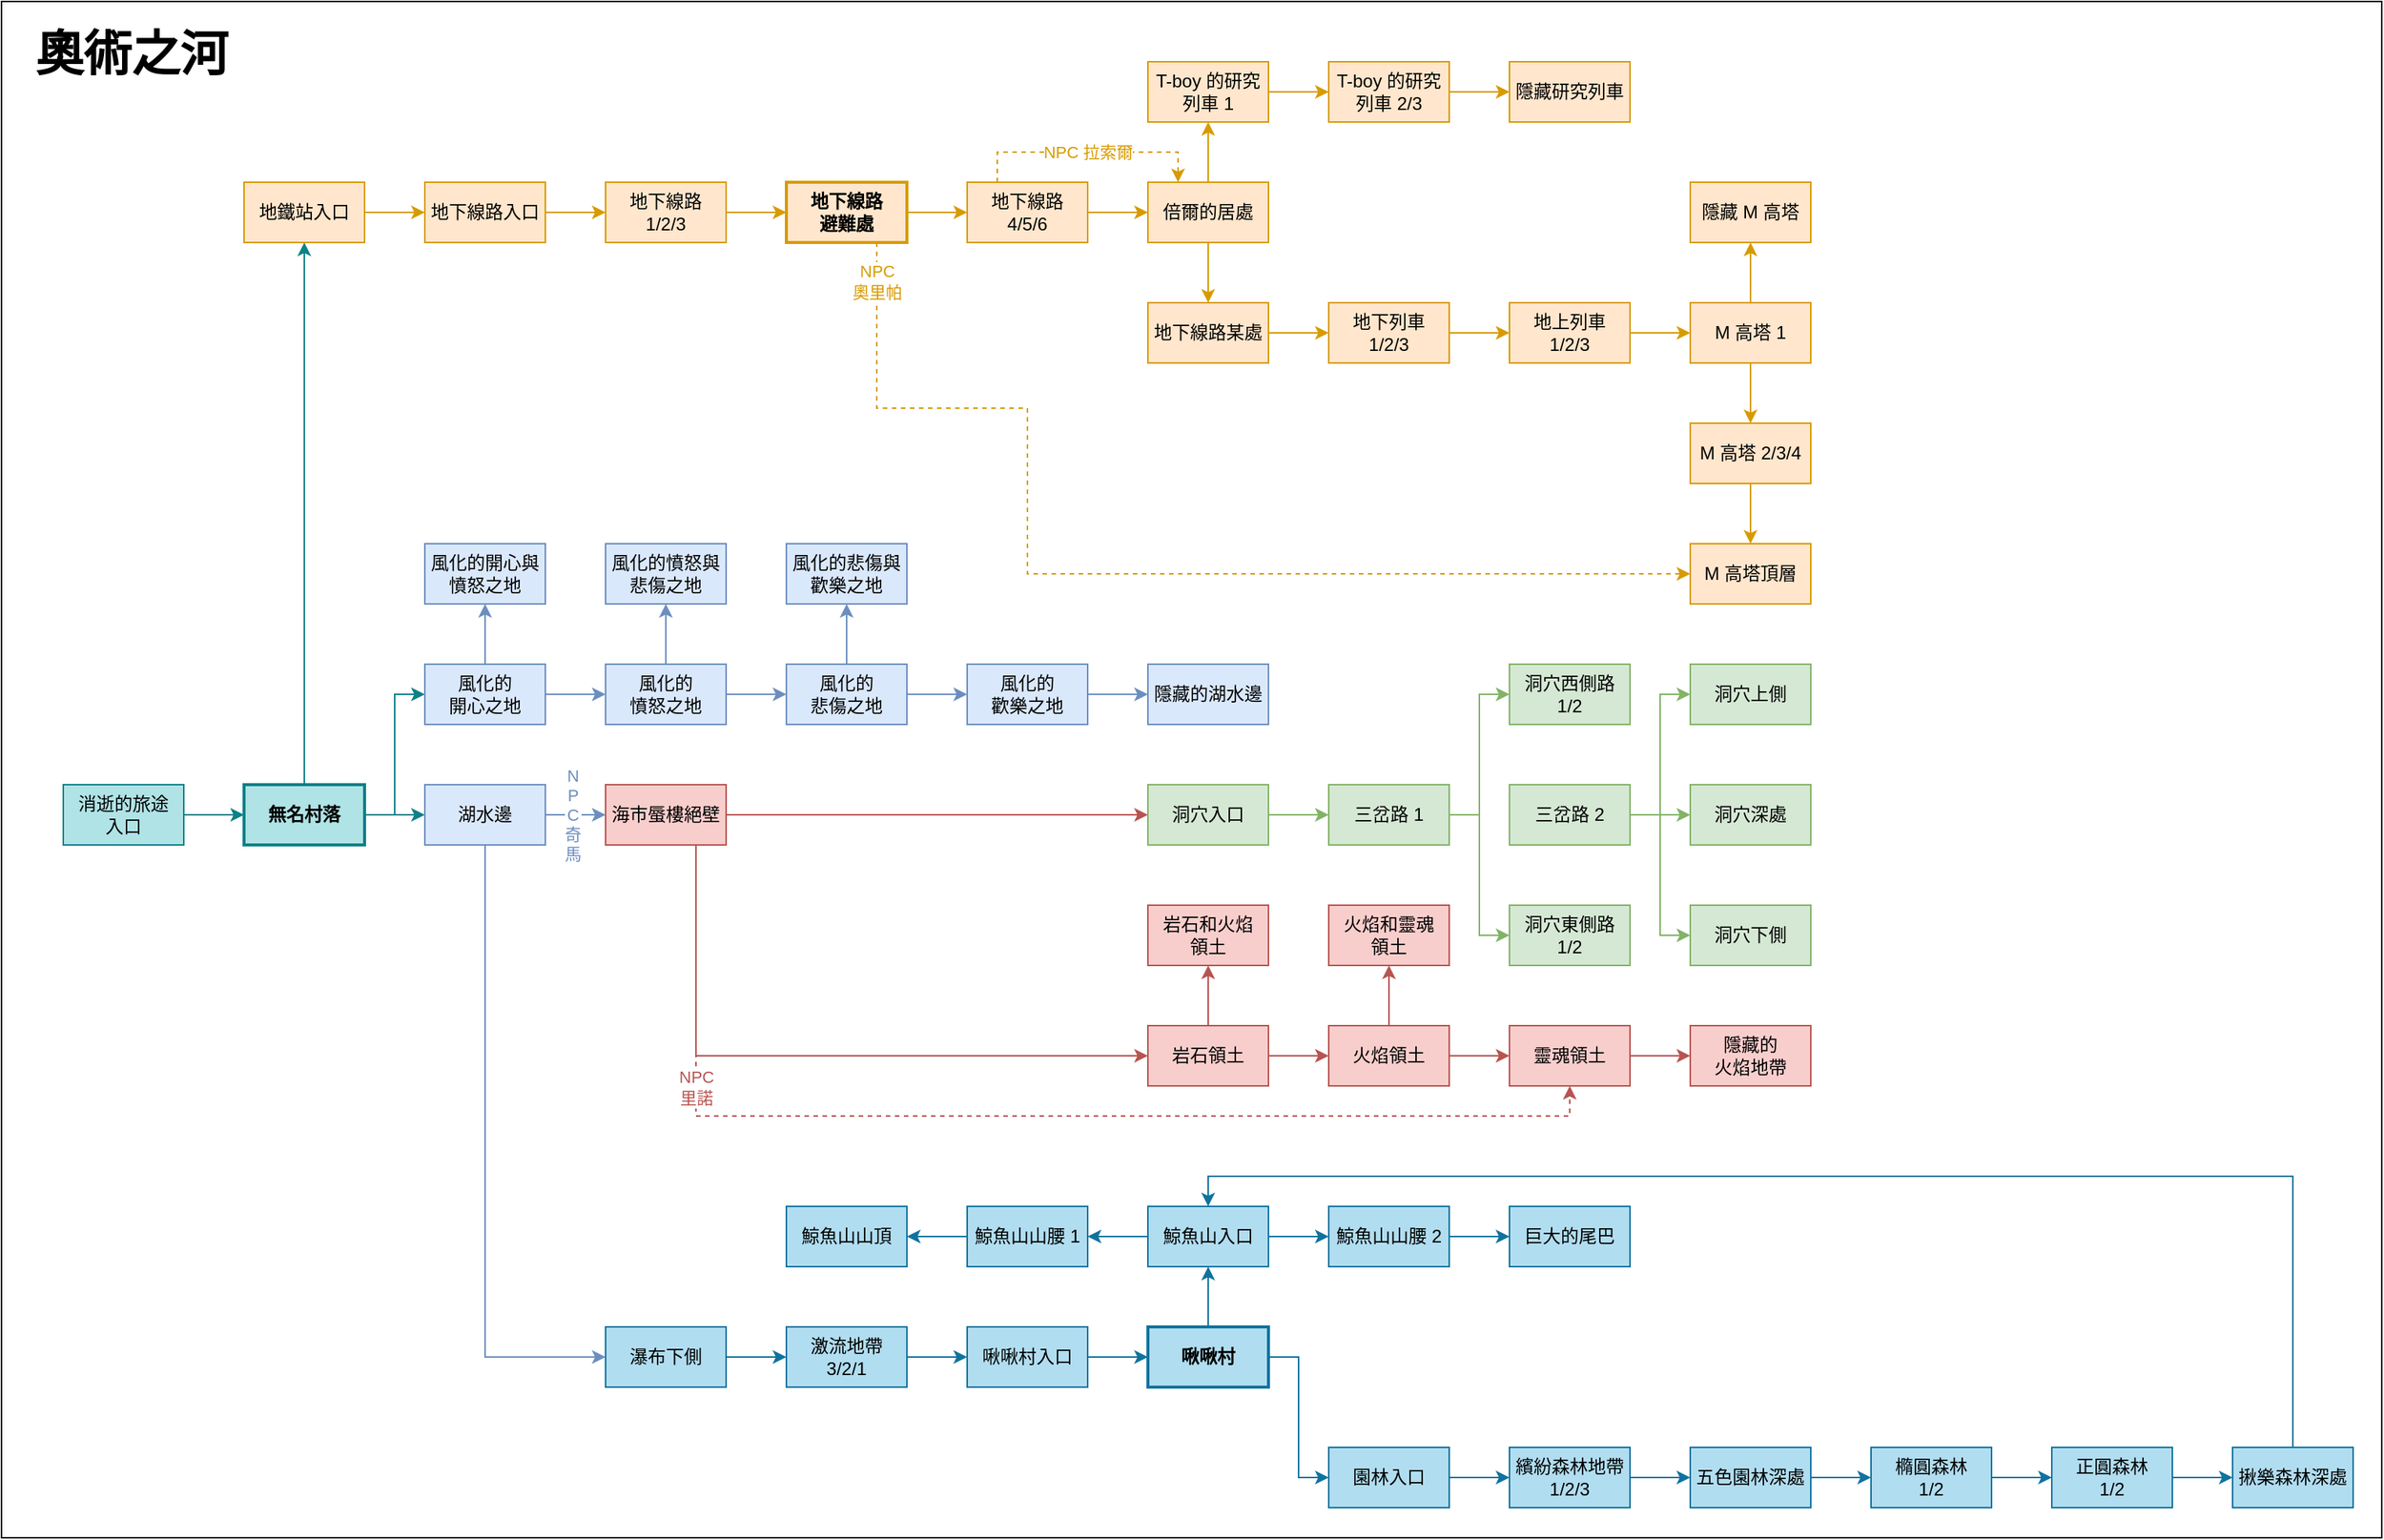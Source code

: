 <mxfile version="24.7.5">
  <diagram name="Page-1" id="98I1_oZJ7lvWs5_vr2ny">
    <mxGraphModel dx="1677" dy="1037" grid="1" gridSize="10" guides="1" tooltips="1" connect="1" arrows="1" fold="1" page="1" pageScale="1" pageWidth="850" pageHeight="1100" math="0" shadow="0">
      <root>
        <mxCell id="0" />
        <mxCell id="1" parent="0" />
        <mxCell id="Q3DIbl1BtEreVl4ZhK06-36" value="" style="rounded=0;whiteSpace=wrap;html=1;" parent="1" vertex="1">
          <mxGeometry x="39" y="40" width="1580" height="1020" as="geometry" />
        </mxCell>
        <mxCell id="d3JcHvjQmQeXnqKImObB-3" style="edgeStyle=orthogonalEdgeStyle;rounded=0;orthogonalLoop=1;jettySize=auto;html=1;exitX=1;exitY=0.5;exitDx=0;exitDy=0;entryX=0;entryY=0.5;entryDx=0;entryDy=0;fillColor=#b0e3e6;strokeColor=#0e8088;" parent="1" source="d3JcHvjQmQeXnqKImObB-1" target="d3JcHvjQmQeXnqKImObB-2" edge="1">
          <mxGeometry relative="1" as="geometry" />
        </mxCell>
        <mxCell id="d3JcHvjQmQeXnqKImObB-1" value="消逝的旅途&lt;br&gt;入口" style="rounded=0;whiteSpace=wrap;html=1;fillColor=#b0e3e6;strokeColor=#0e8088;" parent="1" vertex="1">
          <mxGeometry x="80" y="560" width="80" height="40" as="geometry" />
        </mxCell>
        <mxCell id="d3JcHvjQmQeXnqKImObB-93" style="edgeStyle=orthogonalEdgeStyle;rounded=0;orthogonalLoop=1;jettySize=auto;html=1;exitX=1;exitY=0.5;exitDx=0;exitDy=0;entryX=0;entryY=0.5;entryDx=0;entryDy=0;fillColor=#b0e3e6;strokeColor=#0e8088;" parent="1" source="d3JcHvjQmQeXnqKImObB-2" target="d3JcHvjQmQeXnqKImObB-59" edge="1">
          <mxGeometry relative="1" as="geometry" />
        </mxCell>
        <mxCell id="d3JcHvjQmQeXnqKImObB-96" style="edgeStyle=orthogonalEdgeStyle;rounded=0;orthogonalLoop=1;jettySize=auto;html=1;exitX=1;exitY=0.5;exitDx=0;exitDy=0;entryX=0;entryY=0.5;entryDx=0;entryDy=0;fillColor=#b0e3e6;strokeColor=#0e8088;" parent="1" source="d3JcHvjQmQeXnqKImObB-2" target="d3JcHvjQmQeXnqKImObB-43" edge="1">
          <mxGeometry relative="1" as="geometry" />
        </mxCell>
        <mxCell id="d3JcHvjQmQeXnqKImObB-97" style="edgeStyle=orthogonalEdgeStyle;rounded=0;orthogonalLoop=1;jettySize=auto;html=1;exitX=0.5;exitY=0;exitDx=0;exitDy=0;entryX=0.5;entryY=1;entryDx=0;entryDy=0;fillColor=#b0e3e6;strokeColor=#0e8088;" parent="1" source="d3JcHvjQmQeXnqKImObB-2" target="d3JcHvjQmQeXnqKImObB-4" edge="1">
          <mxGeometry relative="1" as="geometry" />
        </mxCell>
        <mxCell id="d3JcHvjQmQeXnqKImObB-2" value="無名村落" style="rounded=0;whiteSpace=wrap;html=1;fillColor=#b0e3e6;strokeColor=#0e8088;fontStyle=1;strokeWidth=2;" parent="1" vertex="1">
          <mxGeometry x="200" y="560" width="80" height="40" as="geometry" />
        </mxCell>
        <mxCell id="d3JcHvjQmQeXnqKImObB-10" style="edgeStyle=orthogonalEdgeStyle;rounded=0;orthogonalLoop=1;jettySize=auto;html=1;exitX=1;exitY=0.5;exitDx=0;exitDy=0;entryX=0;entryY=0.5;entryDx=0;entryDy=0;fillColor=#ffe6cc;strokeColor=#d79b00;" parent="1" source="d3JcHvjQmQeXnqKImObB-4" target="d3JcHvjQmQeXnqKImObB-5" edge="1">
          <mxGeometry relative="1" as="geometry" />
        </mxCell>
        <mxCell id="d3JcHvjQmQeXnqKImObB-4" value="地鐵站入口" style="rounded=0;whiteSpace=wrap;html=1;fillColor=#ffe6cc;strokeColor=#d79b00;" parent="1" vertex="1">
          <mxGeometry x="200" y="160" width="80" height="40" as="geometry" />
        </mxCell>
        <mxCell id="d3JcHvjQmQeXnqKImObB-11" style="edgeStyle=orthogonalEdgeStyle;rounded=0;orthogonalLoop=1;jettySize=auto;html=1;exitX=1;exitY=0.5;exitDx=0;exitDy=0;entryX=0;entryY=0.5;entryDx=0;entryDy=0;fillColor=#ffe6cc;strokeColor=#d79b00;" parent="1" source="d3JcHvjQmQeXnqKImObB-5" target="d3JcHvjQmQeXnqKImObB-6" edge="1">
          <mxGeometry relative="1" as="geometry" />
        </mxCell>
        <mxCell id="d3JcHvjQmQeXnqKImObB-5" value="地下線路入口" style="rounded=0;whiteSpace=wrap;html=1;fillColor=#ffe6cc;strokeColor=#d79b00;" parent="1" vertex="1">
          <mxGeometry x="320" y="160" width="80" height="40" as="geometry" />
        </mxCell>
        <mxCell id="d3JcHvjQmQeXnqKImObB-12" style="edgeStyle=orthogonalEdgeStyle;rounded=0;orthogonalLoop=1;jettySize=auto;html=1;exitX=1;exitY=0.5;exitDx=0;exitDy=0;entryX=0;entryY=0.5;entryDx=0;entryDy=0;fillColor=#ffe6cc;strokeColor=#d79b00;" parent="1" source="d3JcHvjQmQeXnqKImObB-6" target="d3JcHvjQmQeXnqKImObB-9" edge="1">
          <mxGeometry relative="1" as="geometry">
            <mxPoint x="560" y="180" as="targetPoint" />
          </mxGeometry>
        </mxCell>
        <mxCell id="d3JcHvjQmQeXnqKImObB-6" value="地下線路 1/2/3" style="rounded=0;whiteSpace=wrap;html=1;fillColor=#ffe6cc;strokeColor=#d79b00;" parent="1" vertex="1">
          <mxGeometry x="440" y="160" width="80" height="40" as="geometry" />
        </mxCell>
        <mxCell id="d3JcHvjQmQeXnqKImObB-16" style="edgeStyle=orthogonalEdgeStyle;rounded=0;orthogonalLoop=1;jettySize=auto;html=1;exitX=1;exitY=0.5;exitDx=0;exitDy=0;entryX=0;entryY=0.5;entryDx=0;entryDy=0;fillColor=#ffe6cc;strokeColor=#d79b00;" parent="1" source="d3JcHvjQmQeXnqKImObB-9" target="d3JcHvjQmQeXnqKImObB-15" edge="1">
          <mxGeometry relative="1" as="geometry" />
        </mxCell>
        <mxCell id="uA6WqvITDLGF0Sce4mHZ-1" style="edgeStyle=orthogonalEdgeStyle;rounded=0;orthogonalLoop=1;jettySize=auto;html=1;exitX=0.75;exitY=1;exitDx=0;exitDy=0;entryX=0;entryY=0.5;entryDx=0;entryDy=0;dashed=1;fillColor=#ffe6cc;strokeColor=#d79b00;" edge="1" parent="1" source="d3JcHvjQmQeXnqKImObB-9" target="d3JcHvjQmQeXnqKImObB-32">
          <mxGeometry relative="1" as="geometry">
            <Array as="points">
              <mxPoint x="620" y="310" />
              <mxPoint x="720" y="310" />
              <mxPoint x="720" y="420" />
            </Array>
          </mxGeometry>
        </mxCell>
        <mxCell id="uA6WqvITDLGF0Sce4mHZ-2" value="NPC&lt;br&gt;奧里帕" style="edgeLabel;html=1;align=center;verticalAlign=middle;resizable=0;points=[];fontColor=#D79B00;" vertex="1" connectable="0" parent="uA6WqvITDLGF0Sce4mHZ-1">
          <mxGeometry x="-0.931" relative="1" as="geometry">
            <mxPoint as="offset" />
          </mxGeometry>
        </mxCell>
        <mxCell id="d3JcHvjQmQeXnqKImObB-9" value="地下線路&lt;br&gt;避難處" style="rounded=0;whiteSpace=wrap;html=1;fillColor=#ffe6cc;strokeColor=#d79b00;fontStyle=1;strokeWidth=2;" parent="1" vertex="1">
          <mxGeometry x="560" y="160" width="80" height="40" as="geometry" />
        </mxCell>
        <mxCell id="d3JcHvjQmQeXnqKImObB-25" style="edgeStyle=orthogonalEdgeStyle;rounded=0;orthogonalLoop=1;jettySize=auto;html=1;exitX=1;exitY=0.5;exitDx=0;exitDy=0;entryX=0;entryY=0.5;entryDx=0;entryDy=0;fillColor=#ffe6cc;strokeColor=#d79b00;" parent="1" source="d3JcHvjQmQeXnqKImObB-15" target="d3JcHvjQmQeXnqKImObB-21" edge="1">
          <mxGeometry relative="1" as="geometry" />
        </mxCell>
        <mxCell id="SFGJ2DjizF-hznq4Pdk7-2" style="edgeStyle=orthogonalEdgeStyle;rounded=0;orthogonalLoop=1;jettySize=auto;html=1;exitX=0.25;exitY=0;exitDx=0;exitDy=0;entryX=0.25;entryY=0;entryDx=0;entryDy=0;fillColor=#ffe6cc;strokeColor=#d79b00;dashed=1;" parent="1" source="d3JcHvjQmQeXnqKImObB-15" target="d3JcHvjQmQeXnqKImObB-21" edge="1">
          <mxGeometry relative="1" as="geometry" />
        </mxCell>
        <mxCell id="SFGJ2DjizF-hznq4Pdk7-3" value="NPC 拉索爾" style="edgeLabel;html=1;align=center;verticalAlign=middle;resizable=0;points=[];fontColor=#D79B00;" parent="SFGJ2DjizF-hznq4Pdk7-2" vertex="1" connectable="0">
          <mxGeometry x="-0.438" y="-4" relative="1" as="geometry">
            <mxPoint x="35" y="-4" as="offset" />
          </mxGeometry>
        </mxCell>
        <mxCell id="d3JcHvjQmQeXnqKImObB-15" value="地下線路 4/5/6" style="rounded=0;whiteSpace=wrap;html=1;fillColor=#ffe6cc;strokeColor=#d79b00;" parent="1" vertex="1">
          <mxGeometry x="680" y="160" width="80" height="40" as="geometry" />
        </mxCell>
        <mxCell id="d3JcHvjQmQeXnqKImObB-26" style="edgeStyle=orthogonalEdgeStyle;rounded=0;orthogonalLoop=1;jettySize=auto;html=1;exitX=0.5;exitY=1;exitDx=0;exitDy=0;entryX=0.5;entryY=0;entryDx=0;entryDy=0;fillColor=#ffe6cc;strokeColor=#d79b00;" parent="1" source="d3JcHvjQmQeXnqKImObB-21" target="d3JcHvjQmQeXnqKImObB-22" edge="1">
          <mxGeometry relative="1" as="geometry" />
        </mxCell>
        <mxCell id="SFGJ2DjizF-hznq4Pdk7-1" style="edgeStyle=orthogonalEdgeStyle;rounded=0;orthogonalLoop=1;jettySize=auto;html=1;exitX=0.5;exitY=0;exitDx=0;exitDy=0;entryX=0.5;entryY=1;entryDx=0;entryDy=0;fillColor=#ffe6cc;strokeColor=#d79b00;" parent="1" source="d3JcHvjQmQeXnqKImObB-21" target="d3JcHvjQmQeXnqKImObB-37" edge="1">
          <mxGeometry relative="1" as="geometry" />
        </mxCell>
        <mxCell id="d3JcHvjQmQeXnqKImObB-21" value="倍爾的居處" style="rounded=0;whiteSpace=wrap;html=1;fillColor=#ffe6cc;strokeColor=#d79b00;" parent="1" vertex="1">
          <mxGeometry x="800" y="160" width="80" height="40" as="geometry" />
        </mxCell>
        <mxCell id="d3JcHvjQmQeXnqKImObB-27" style="edgeStyle=orthogonalEdgeStyle;rounded=0;orthogonalLoop=1;jettySize=auto;html=1;exitX=1;exitY=0.5;exitDx=0;exitDy=0;entryX=0;entryY=0.5;entryDx=0;entryDy=0;fillColor=#ffe6cc;strokeColor=#d79b00;" parent="1" source="d3JcHvjQmQeXnqKImObB-22" target="d3JcHvjQmQeXnqKImObB-23" edge="1">
          <mxGeometry relative="1" as="geometry" />
        </mxCell>
        <mxCell id="d3JcHvjQmQeXnqKImObB-22" value="地下線路某處" style="rounded=0;whiteSpace=wrap;html=1;fillColor=#ffe6cc;strokeColor=#d79b00;" parent="1" vertex="1">
          <mxGeometry x="800" y="240" width="80" height="40" as="geometry" />
        </mxCell>
        <mxCell id="d3JcHvjQmQeXnqKImObB-28" style="edgeStyle=orthogonalEdgeStyle;rounded=0;orthogonalLoop=1;jettySize=auto;html=1;exitX=1;exitY=0.5;exitDx=0;exitDy=0;entryX=0;entryY=0.5;entryDx=0;entryDy=0;fillColor=#ffe6cc;strokeColor=#d79b00;" parent="1" source="d3JcHvjQmQeXnqKImObB-23" target="d3JcHvjQmQeXnqKImObB-24" edge="1">
          <mxGeometry relative="1" as="geometry" />
        </mxCell>
        <mxCell id="d3JcHvjQmQeXnqKImObB-23" value="地下列車 1/2/3" style="rounded=0;whiteSpace=wrap;html=1;fillColor=#ffe6cc;strokeColor=#d79b00;" parent="1" vertex="1">
          <mxGeometry x="920" y="240" width="80" height="40" as="geometry" />
        </mxCell>
        <mxCell id="d3JcHvjQmQeXnqKImObB-33" style="edgeStyle=orthogonalEdgeStyle;rounded=0;orthogonalLoop=1;jettySize=auto;html=1;exitX=1;exitY=0.5;exitDx=0;exitDy=0;entryX=0;entryY=0.5;entryDx=0;entryDy=0;fillColor=#ffe6cc;strokeColor=#d79b00;" parent="1" source="d3JcHvjQmQeXnqKImObB-24" target="d3JcHvjQmQeXnqKImObB-29" edge="1">
          <mxGeometry relative="1" as="geometry" />
        </mxCell>
        <mxCell id="d3JcHvjQmQeXnqKImObB-24" value="地上列車 1/2/3" style="rounded=0;whiteSpace=wrap;html=1;fillColor=#ffe6cc;strokeColor=#d79b00;" parent="1" vertex="1">
          <mxGeometry x="1040" y="240" width="80" height="40" as="geometry" />
        </mxCell>
        <mxCell id="d3JcHvjQmQeXnqKImObB-35" style="edgeStyle=orthogonalEdgeStyle;rounded=0;orthogonalLoop=1;jettySize=auto;html=1;exitX=0.5;exitY=1;exitDx=0;exitDy=0;entryX=0.5;entryY=0;entryDx=0;entryDy=0;fillColor=#ffe6cc;strokeColor=#d79b00;" parent="1" source="d3JcHvjQmQeXnqKImObB-29" target="d3JcHvjQmQeXnqKImObB-31" edge="1">
          <mxGeometry relative="1" as="geometry" />
        </mxCell>
        <mxCell id="d3JcHvjQmQeXnqKImObB-62" style="edgeStyle=orthogonalEdgeStyle;rounded=0;orthogonalLoop=1;jettySize=auto;html=1;exitX=0.5;exitY=0;exitDx=0;exitDy=0;entryX=0.5;entryY=1;entryDx=0;entryDy=0;fillColor=#ffe6cc;strokeColor=#d79b00;" parent="1" source="d3JcHvjQmQeXnqKImObB-29" target="d3JcHvjQmQeXnqKImObB-30" edge="1">
          <mxGeometry relative="1" as="geometry" />
        </mxCell>
        <mxCell id="d3JcHvjQmQeXnqKImObB-29" value="M 高塔 1" style="rounded=0;whiteSpace=wrap;html=1;fillColor=#ffe6cc;strokeColor=#d79b00;" parent="1" vertex="1">
          <mxGeometry x="1160" y="240" width="80" height="40" as="geometry" />
        </mxCell>
        <mxCell id="d3JcHvjQmQeXnqKImObB-30" value="隱藏 M 高塔" style="rounded=0;whiteSpace=wrap;html=1;fillColor=#ffe6cc;strokeColor=#d79b00;" parent="1" vertex="1">
          <mxGeometry x="1160" y="160" width="80" height="40" as="geometry" />
        </mxCell>
        <mxCell id="d3JcHvjQmQeXnqKImObB-36" style="edgeStyle=orthogonalEdgeStyle;rounded=0;orthogonalLoop=1;jettySize=auto;html=1;exitX=0.5;exitY=1;exitDx=0;exitDy=0;entryX=0.5;entryY=0;entryDx=0;entryDy=0;fillColor=#ffe6cc;strokeColor=#d79b00;" parent="1" source="d3JcHvjQmQeXnqKImObB-31" target="d3JcHvjQmQeXnqKImObB-32" edge="1">
          <mxGeometry relative="1" as="geometry" />
        </mxCell>
        <mxCell id="d3JcHvjQmQeXnqKImObB-31" value="M 高塔 2/3/4" style="rounded=0;whiteSpace=wrap;html=1;fillColor=#ffe6cc;strokeColor=#d79b00;" parent="1" vertex="1">
          <mxGeometry x="1160" y="320" width="80" height="40" as="geometry" />
        </mxCell>
        <mxCell id="d3JcHvjQmQeXnqKImObB-32" value="M 高塔頂層" style="rounded=0;whiteSpace=wrap;html=1;fillColor=#ffe6cc;strokeColor=#d79b00;" parent="1" vertex="1">
          <mxGeometry x="1160" y="400" width="80" height="40" as="geometry" />
        </mxCell>
        <mxCell id="d3JcHvjQmQeXnqKImObB-39" style="edgeStyle=orthogonalEdgeStyle;rounded=0;orthogonalLoop=1;jettySize=auto;html=1;exitX=1;exitY=0.5;exitDx=0;exitDy=0;fillColor=#ffe6cc;strokeColor=#d79b00;" parent="1" source="d3JcHvjQmQeXnqKImObB-37" target="d3JcHvjQmQeXnqKImObB-38" edge="1">
          <mxGeometry relative="1" as="geometry" />
        </mxCell>
        <mxCell id="d3JcHvjQmQeXnqKImObB-37" value="T-boy 的研究列車 1" style="rounded=0;whiteSpace=wrap;html=1;fillColor=#ffe6cc;strokeColor=#d79b00;" parent="1" vertex="1">
          <mxGeometry x="800" y="80" width="80" height="40" as="geometry" />
        </mxCell>
        <mxCell id="d3JcHvjQmQeXnqKImObB-41" style="edgeStyle=orthogonalEdgeStyle;rounded=0;orthogonalLoop=1;jettySize=auto;html=1;exitX=1;exitY=0.5;exitDx=0;exitDy=0;entryX=0;entryY=0.5;entryDx=0;entryDy=0;fillColor=#ffe6cc;strokeColor=#d79b00;" parent="1" source="d3JcHvjQmQeXnqKImObB-38" target="d3JcHvjQmQeXnqKImObB-40" edge="1">
          <mxGeometry relative="1" as="geometry" />
        </mxCell>
        <mxCell id="d3JcHvjQmQeXnqKImObB-38" value="T-boy 的研究列車 2/3" style="rounded=0;whiteSpace=wrap;html=1;fillColor=#ffe6cc;strokeColor=#d79b00;" parent="1" vertex="1">
          <mxGeometry x="920" y="80" width="80" height="40" as="geometry" />
        </mxCell>
        <mxCell id="d3JcHvjQmQeXnqKImObB-40" value="隱藏研究列車" style="rounded=0;whiteSpace=wrap;html=1;fillColor=#ffe6cc;strokeColor=#d79b00;" parent="1" vertex="1">
          <mxGeometry x="1040" y="80" width="80" height="40" as="geometry" />
        </mxCell>
        <mxCell id="d3JcHvjQmQeXnqKImObB-52" style="edgeStyle=orthogonalEdgeStyle;rounded=0;orthogonalLoop=1;jettySize=auto;html=1;exitX=1;exitY=0.5;exitDx=0;exitDy=0;entryX=0;entryY=0.5;entryDx=0;entryDy=0;fillColor=#dae8fc;strokeColor=#6c8ebf;" parent="1" source="d3JcHvjQmQeXnqKImObB-43" target="d3JcHvjQmQeXnqKImObB-45" edge="1">
          <mxGeometry relative="1" as="geometry" />
        </mxCell>
        <mxCell id="d3JcHvjQmQeXnqKImObB-56" style="edgeStyle=orthogonalEdgeStyle;rounded=0;orthogonalLoop=1;jettySize=auto;html=1;exitX=0.5;exitY=0;exitDx=0;exitDy=0;entryX=0.5;entryY=1;entryDx=0;entryDy=0;fillColor=#dae8fc;strokeColor=#6c8ebf;" parent="1" source="d3JcHvjQmQeXnqKImObB-43" target="d3JcHvjQmQeXnqKImObB-44" edge="1">
          <mxGeometry relative="1" as="geometry" />
        </mxCell>
        <mxCell id="d3JcHvjQmQeXnqKImObB-43" value="風化的&lt;br&gt;開心之地" style="rounded=0;whiteSpace=wrap;html=1;fillColor=#dae8fc;strokeColor=#6c8ebf;" parent="1" vertex="1">
          <mxGeometry x="320" y="480" width="80" height="40" as="geometry" />
        </mxCell>
        <mxCell id="d3JcHvjQmQeXnqKImObB-44" value="風化的開心與憤怒之地" style="rounded=0;whiteSpace=wrap;html=1;fillColor=#dae8fc;strokeColor=#6c8ebf;" parent="1" vertex="1">
          <mxGeometry x="320" y="400" width="80" height="40" as="geometry" />
        </mxCell>
        <mxCell id="d3JcHvjQmQeXnqKImObB-53" style="edgeStyle=orthogonalEdgeStyle;rounded=0;orthogonalLoop=1;jettySize=auto;html=1;exitX=1;exitY=0.5;exitDx=0;exitDy=0;entryX=0;entryY=0.5;entryDx=0;entryDy=0;fillColor=#dae8fc;strokeColor=#6c8ebf;" parent="1" source="d3JcHvjQmQeXnqKImObB-45" target="d3JcHvjQmQeXnqKImObB-47" edge="1">
          <mxGeometry relative="1" as="geometry" />
        </mxCell>
        <mxCell id="d3JcHvjQmQeXnqKImObB-57" style="edgeStyle=orthogonalEdgeStyle;rounded=0;orthogonalLoop=1;jettySize=auto;html=1;exitX=0.5;exitY=0;exitDx=0;exitDy=0;entryX=0.5;entryY=1;entryDx=0;entryDy=0;fillColor=#dae8fc;strokeColor=#6c8ebf;" parent="1" source="d3JcHvjQmQeXnqKImObB-45" target="d3JcHvjQmQeXnqKImObB-46" edge="1">
          <mxGeometry relative="1" as="geometry" />
        </mxCell>
        <mxCell id="d3JcHvjQmQeXnqKImObB-45" value="風化的&lt;br&gt;憤怒之地" style="rounded=0;whiteSpace=wrap;html=1;fillColor=#dae8fc;strokeColor=#6c8ebf;" parent="1" vertex="1">
          <mxGeometry x="440" y="480" width="80" height="40" as="geometry" />
        </mxCell>
        <mxCell id="d3JcHvjQmQeXnqKImObB-46" value="風化的憤怒與悲傷之地" style="rounded=0;whiteSpace=wrap;html=1;fillColor=#dae8fc;strokeColor=#6c8ebf;" parent="1" vertex="1">
          <mxGeometry x="440" y="400" width="80" height="40" as="geometry" />
        </mxCell>
        <mxCell id="d3JcHvjQmQeXnqKImObB-54" style="edgeStyle=orthogonalEdgeStyle;rounded=0;orthogonalLoop=1;jettySize=auto;html=1;exitX=1;exitY=0.5;exitDx=0;exitDy=0;entryX=0;entryY=0.5;entryDx=0;entryDy=0;fillColor=#dae8fc;strokeColor=#6c8ebf;" parent="1" source="d3JcHvjQmQeXnqKImObB-47" target="d3JcHvjQmQeXnqKImObB-49" edge="1">
          <mxGeometry relative="1" as="geometry" />
        </mxCell>
        <mxCell id="d3JcHvjQmQeXnqKImObB-58" style="edgeStyle=orthogonalEdgeStyle;rounded=0;orthogonalLoop=1;jettySize=auto;html=1;exitX=0.5;exitY=0;exitDx=0;exitDy=0;entryX=0.5;entryY=1;entryDx=0;entryDy=0;fillColor=#dae8fc;strokeColor=#6c8ebf;" parent="1" source="d3JcHvjQmQeXnqKImObB-47" target="d3JcHvjQmQeXnqKImObB-48" edge="1">
          <mxGeometry relative="1" as="geometry" />
        </mxCell>
        <mxCell id="d3JcHvjQmQeXnqKImObB-47" value="風化的&lt;br&gt;悲傷之地" style="rounded=0;whiteSpace=wrap;html=1;fillColor=#dae8fc;strokeColor=#6c8ebf;" parent="1" vertex="1">
          <mxGeometry x="560" y="480" width="80" height="40" as="geometry" />
        </mxCell>
        <mxCell id="d3JcHvjQmQeXnqKImObB-48" value="風化的悲傷與歡樂之地" style="rounded=0;whiteSpace=wrap;html=1;fillColor=#dae8fc;strokeColor=#6c8ebf;" parent="1" vertex="1">
          <mxGeometry x="560" y="400" width="80" height="40" as="geometry" />
        </mxCell>
        <mxCell id="d3JcHvjQmQeXnqKImObB-92" style="edgeStyle=orthogonalEdgeStyle;rounded=0;orthogonalLoop=1;jettySize=auto;html=1;exitX=1;exitY=0.5;exitDx=0;exitDy=0;entryX=0;entryY=0.5;entryDx=0;entryDy=0;fillColor=#dae8fc;strokeColor=#6c8ebf;" parent="1" source="d3JcHvjQmQeXnqKImObB-49" target="d3JcHvjQmQeXnqKImObB-51" edge="1">
          <mxGeometry relative="1" as="geometry" />
        </mxCell>
        <mxCell id="d3JcHvjQmQeXnqKImObB-49" value="風化的&lt;br&gt;歡樂之地" style="rounded=0;whiteSpace=wrap;html=1;fillColor=#dae8fc;strokeColor=#6c8ebf;" parent="1" vertex="1">
          <mxGeometry x="680" y="480" width="80" height="40" as="geometry" />
        </mxCell>
        <mxCell id="d3JcHvjQmQeXnqKImObB-51" value="隱藏的湖水邊" style="rounded=0;whiteSpace=wrap;html=1;fillColor=#dae8fc;strokeColor=#6c8ebf;" parent="1" vertex="1">
          <mxGeometry x="800" y="480" width="80" height="40" as="geometry" />
        </mxCell>
        <mxCell id="d3JcHvjQmQeXnqKImObB-78" style="edgeStyle=orthogonalEdgeStyle;rounded=0;orthogonalLoop=1;jettySize=auto;html=1;exitX=1;exitY=0.5;exitDx=0;exitDy=0;fillColor=#dae8fc;strokeColor=#6c8ebf;" parent="1" source="d3JcHvjQmQeXnqKImObB-59" target="d3JcHvjQmQeXnqKImObB-60" edge="1">
          <mxGeometry relative="1" as="geometry" />
        </mxCell>
        <mxCell id="uA6WqvITDLGF0Sce4mHZ-5" value="&lt;div&gt;N&lt;br&gt;&lt;/div&gt;&lt;div&gt;P&lt;/div&gt;&lt;div&gt;C&lt;/div&gt;&lt;div&gt;奇&lt;div&gt;馬&lt;/div&gt;&lt;/div&gt;" style="edgeLabel;html=1;align=center;verticalAlign=middle;resizable=0;points=[];fontColor=#6C8EBF;" vertex="1" connectable="0" parent="d3JcHvjQmQeXnqKImObB-78">
          <mxGeometry x="-0.129" relative="1" as="geometry">
            <mxPoint as="offset" />
          </mxGeometry>
        </mxCell>
        <mxCell id="d3JcHvjQmQeXnqKImObB-59" value="湖水邊" style="rounded=0;whiteSpace=wrap;html=1;fillColor=#dae8fc;strokeColor=#6c8ebf;" parent="1" vertex="1">
          <mxGeometry x="320" y="560" width="80" height="40" as="geometry" />
        </mxCell>
        <mxCell id="d3JcHvjQmQeXnqKImObB-79" style="edgeStyle=orthogonalEdgeStyle;rounded=0;orthogonalLoop=1;jettySize=auto;html=1;exitX=1;exitY=0.5;exitDx=0;exitDy=0;entryX=0;entryY=0.5;entryDx=0;entryDy=0;fillColor=#f8cecc;strokeColor=#b85450;" parent="1" source="d3JcHvjQmQeXnqKImObB-60" target="d3JcHvjQmQeXnqKImObB-61" edge="1">
          <mxGeometry relative="1" as="geometry" />
        </mxCell>
        <mxCell id="d3JcHvjQmQeXnqKImObB-86" style="edgeStyle=orthogonalEdgeStyle;rounded=0;orthogonalLoop=1;jettySize=auto;html=1;exitX=0.75;exitY=1;exitDx=0;exitDy=0;entryX=0;entryY=0.5;entryDx=0;entryDy=0;fillColor=#f8cecc;strokeColor=#b85450;" parent="1" source="d3JcHvjQmQeXnqKImObB-60" target="d3JcHvjQmQeXnqKImObB-80" edge="1">
          <mxGeometry relative="1" as="geometry" />
        </mxCell>
        <mxCell id="d3JcHvjQmQeXnqKImObB-98" style="edgeStyle=orthogonalEdgeStyle;rounded=0;orthogonalLoop=1;jettySize=auto;html=1;exitX=0.75;exitY=1;exitDx=0;exitDy=0;entryX=0.5;entryY=1;entryDx=0;entryDy=0;fillColor=#f8cecc;strokeColor=#b85450;dashed=1;" parent="1" source="d3JcHvjQmQeXnqKImObB-60" target="d3JcHvjQmQeXnqKImObB-84" edge="1">
          <mxGeometry relative="1" as="geometry" />
        </mxCell>
        <mxCell id="d3JcHvjQmQeXnqKImObB-99" value="NPC&lt;div&gt;里諾&lt;/div&gt;" style="edgeLabel;html=1;align=center;verticalAlign=middle;resizable=0;points=[];rotation=0;fontColor=#B85450;" parent="d3JcHvjQmQeXnqKImObB-98" vertex="1" connectable="0">
          <mxGeometry x="-0.775" y="2" relative="1" as="geometry">
            <mxPoint x="-2" y="73" as="offset" />
          </mxGeometry>
        </mxCell>
        <mxCell id="Q3DIbl1BtEreVl4ZhK06-28" style="edgeStyle=orthogonalEdgeStyle;rounded=0;orthogonalLoop=1;jettySize=auto;html=1;exitX=0.5;exitY=1;exitDx=0;exitDy=0;entryX=0;entryY=0.5;entryDx=0;entryDy=0;fillColor=#dae8fc;strokeColor=#6c8ebf;" parent="1" source="d3JcHvjQmQeXnqKImObB-59" target="Q3DIbl1BtEreVl4ZhK06-2" edge="1">
          <mxGeometry relative="1" as="geometry" />
        </mxCell>
        <mxCell id="d3JcHvjQmQeXnqKImObB-60" value="海市蜃樓絕壁" style="rounded=0;whiteSpace=wrap;html=1;fillColor=#f8cecc;strokeColor=#b85450;fontSize=12;" parent="1" vertex="1">
          <mxGeometry x="440" y="560" width="80" height="40" as="geometry" />
        </mxCell>
        <mxCell id="d3JcHvjQmQeXnqKImObB-68" style="edgeStyle=orthogonalEdgeStyle;rounded=0;orthogonalLoop=1;jettySize=auto;html=1;exitX=1;exitY=0.5;exitDx=0;exitDy=0;entryX=0;entryY=0.5;entryDx=0;entryDy=0;fillColor=#d5e8d4;strokeColor=#82b366;" parent="1" source="d3JcHvjQmQeXnqKImObB-61" target="d3JcHvjQmQeXnqKImObB-63" edge="1">
          <mxGeometry relative="1" as="geometry" />
        </mxCell>
        <mxCell id="d3JcHvjQmQeXnqKImObB-61" value="洞穴入口" style="rounded=0;whiteSpace=wrap;html=1;fillColor=#d5e8d4;strokeColor=#82b366;" parent="1" vertex="1">
          <mxGeometry x="800" y="560" width="80" height="40" as="geometry" />
        </mxCell>
        <mxCell id="d3JcHvjQmQeXnqKImObB-69" style="edgeStyle=orthogonalEdgeStyle;rounded=0;orthogonalLoop=1;jettySize=auto;html=1;exitX=1;exitY=0.5;exitDx=0;exitDy=0;entryX=0;entryY=0.5;entryDx=0;entryDy=0;fillColor=#d5e8d4;strokeColor=#82b366;" parent="1" source="d3JcHvjQmQeXnqKImObB-63" target="d3JcHvjQmQeXnqKImObB-64" edge="1">
          <mxGeometry relative="1" as="geometry" />
        </mxCell>
        <mxCell id="d3JcHvjQmQeXnqKImObB-70" style="edgeStyle=orthogonalEdgeStyle;rounded=0;orthogonalLoop=1;jettySize=auto;html=1;exitX=1;exitY=0.5;exitDx=0;exitDy=0;entryX=0;entryY=0.5;entryDx=0;entryDy=0;fillColor=#d5e8d4;strokeColor=#82b366;" parent="1" source="d3JcHvjQmQeXnqKImObB-63" target="d3JcHvjQmQeXnqKImObB-66" edge="1">
          <mxGeometry relative="1" as="geometry" />
        </mxCell>
        <mxCell id="d3JcHvjQmQeXnqKImObB-63" value="三岔路 1" style="rounded=0;whiteSpace=wrap;html=1;fillColor=#d5e8d4;strokeColor=#82b366;" parent="1" vertex="1">
          <mxGeometry x="920" y="560" width="80" height="40" as="geometry" />
        </mxCell>
        <mxCell id="d3JcHvjQmQeXnqKImObB-64" value="洞穴西側路 1/2" style="rounded=0;whiteSpace=wrap;html=1;fillColor=#d5e8d4;strokeColor=#82b366;" parent="1" vertex="1">
          <mxGeometry x="1040" y="480" width="80" height="40" as="geometry" />
        </mxCell>
        <mxCell id="d3JcHvjQmQeXnqKImObB-66" value="洞穴東側路 1/2" style="rounded=0;whiteSpace=wrap;html=1;fillColor=#d5e8d4;strokeColor=#82b366;" parent="1" vertex="1">
          <mxGeometry x="1040" y="640" width="80" height="40" as="geometry" />
        </mxCell>
        <mxCell id="d3JcHvjQmQeXnqKImObB-75" style="edgeStyle=orthogonalEdgeStyle;rounded=0;orthogonalLoop=1;jettySize=auto;html=1;exitX=1;exitY=0.5;exitDx=0;exitDy=0;entryX=0;entryY=0.5;entryDx=0;entryDy=0;fillColor=#d5e8d4;strokeColor=#82b366;" parent="1" source="d3JcHvjQmQeXnqKImObB-71" target="d3JcHvjQmQeXnqKImObB-73" edge="1">
          <mxGeometry relative="1" as="geometry" />
        </mxCell>
        <mxCell id="d3JcHvjQmQeXnqKImObB-76" style="edgeStyle=orthogonalEdgeStyle;rounded=0;orthogonalLoop=1;jettySize=auto;html=1;exitX=1;exitY=0.5;exitDx=0;exitDy=0;entryX=0;entryY=0.5;entryDx=0;entryDy=0;fillColor=#d5e8d4;strokeColor=#82b366;" parent="1" source="d3JcHvjQmQeXnqKImObB-71" target="d3JcHvjQmQeXnqKImObB-74" edge="1">
          <mxGeometry relative="1" as="geometry" />
        </mxCell>
        <mxCell id="d3JcHvjQmQeXnqKImObB-77" style="edgeStyle=orthogonalEdgeStyle;rounded=0;orthogonalLoop=1;jettySize=auto;html=1;exitX=1;exitY=0.5;exitDx=0;exitDy=0;entryX=0;entryY=0.5;entryDx=0;entryDy=0;fillColor=#d5e8d4;strokeColor=#82b366;" parent="1" source="d3JcHvjQmQeXnqKImObB-71" target="d3JcHvjQmQeXnqKImObB-72" edge="1">
          <mxGeometry relative="1" as="geometry" />
        </mxCell>
        <mxCell id="d3JcHvjQmQeXnqKImObB-71" value="三岔路 2" style="rounded=0;whiteSpace=wrap;html=1;fillColor=#d5e8d4;strokeColor=#82b366;" parent="1" vertex="1">
          <mxGeometry x="1040" y="560" width="80" height="40" as="geometry" />
        </mxCell>
        <mxCell id="d3JcHvjQmQeXnqKImObB-72" value="洞穴下側" style="rounded=0;whiteSpace=wrap;html=1;fillColor=#d5e8d4;strokeColor=#82b366;" parent="1" vertex="1">
          <mxGeometry x="1160" y="640" width="80" height="40" as="geometry" />
        </mxCell>
        <mxCell id="d3JcHvjQmQeXnqKImObB-73" value="洞穴上側" style="rounded=0;whiteSpace=wrap;html=1;fillColor=#d5e8d4;strokeColor=#82b366;" parent="1" vertex="1">
          <mxGeometry x="1160" y="480" width="80" height="40" as="geometry" />
        </mxCell>
        <mxCell id="d3JcHvjQmQeXnqKImObB-74" value="洞穴深處" style="rounded=0;whiteSpace=wrap;html=1;fillColor=#d5e8d4;strokeColor=#82b366;" parent="1" vertex="1">
          <mxGeometry x="1160" y="560" width="80" height="40" as="geometry" />
        </mxCell>
        <mxCell id="d3JcHvjQmQeXnqKImObB-87" style="edgeStyle=orthogonalEdgeStyle;rounded=0;orthogonalLoop=1;jettySize=auto;html=1;exitX=0.5;exitY=0;exitDx=0;exitDy=0;entryX=0.5;entryY=1;entryDx=0;entryDy=0;fillColor=#f8cecc;strokeColor=#b85450;" parent="1" source="d3JcHvjQmQeXnqKImObB-80" target="d3JcHvjQmQeXnqKImObB-81" edge="1">
          <mxGeometry relative="1" as="geometry" />
        </mxCell>
        <mxCell id="d3JcHvjQmQeXnqKImObB-88" style="edgeStyle=orthogonalEdgeStyle;rounded=0;orthogonalLoop=1;jettySize=auto;html=1;exitX=1;exitY=0.5;exitDx=0;exitDy=0;entryX=0;entryY=0.5;entryDx=0;entryDy=0;fillColor=#f8cecc;strokeColor=#b85450;" parent="1" source="d3JcHvjQmQeXnqKImObB-80" target="d3JcHvjQmQeXnqKImObB-82" edge="1">
          <mxGeometry relative="1" as="geometry" />
        </mxCell>
        <mxCell id="d3JcHvjQmQeXnqKImObB-80" value="岩石領土" style="rounded=0;whiteSpace=wrap;html=1;fillColor=#f8cecc;strokeColor=#b85450;" parent="1" vertex="1">
          <mxGeometry x="800" y="720" width="80" height="40" as="geometry" />
        </mxCell>
        <mxCell id="d3JcHvjQmQeXnqKImObB-81" value="岩石和火焰&lt;br&gt;領土" style="rounded=0;whiteSpace=wrap;html=1;fillColor=#f8cecc;strokeColor=#b85450;" parent="1" vertex="1">
          <mxGeometry x="800" y="640" width="80" height="40" as="geometry" />
        </mxCell>
        <mxCell id="d3JcHvjQmQeXnqKImObB-89" style="edgeStyle=orthogonalEdgeStyle;rounded=0;orthogonalLoop=1;jettySize=auto;html=1;exitX=0.5;exitY=0;exitDx=0;exitDy=0;entryX=0.5;entryY=1;entryDx=0;entryDy=0;fillColor=#f8cecc;strokeColor=#b85450;" parent="1" source="d3JcHvjQmQeXnqKImObB-82" target="d3JcHvjQmQeXnqKImObB-83" edge="1">
          <mxGeometry relative="1" as="geometry" />
        </mxCell>
        <mxCell id="d3JcHvjQmQeXnqKImObB-90" style="edgeStyle=orthogonalEdgeStyle;rounded=0;orthogonalLoop=1;jettySize=auto;html=1;exitX=1;exitY=0.5;exitDx=0;exitDy=0;entryX=0;entryY=0.5;entryDx=0;entryDy=0;fillColor=#f8cecc;strokeColor=#b85450;" parent="1" source="d3JcHvjQmQeXnqKImObB-82" target="d3JcHvjQmQeXnqKImObB-84" edge="1">
          <mxGeometry relative="1" as="geometry" />
        </mxCell>
        <mxCell id="d3JcHvjQmQeXnqKImObB-82" value="火焰領土" style="rounded=0;whiteSpace=wrap;html=1;fillColor=#f8cecc;strokeColor=#b85450;" parent="1" vertex="1">
          <mxGeometry x="920" y="720" width="80" height="40" as="geometry" />
        </mxCell>
        <mxCell id="d3JcHvjQmQeXnqKImObB-83" value="火焰和靈魂&lt;br&gt;領土" style="rounded=0;whiteSpace=wrap;html=1;fillColor=#f8cecc;strokeColor=#b85450;" parent="1" vertex="1">
          <mxGeometry x="920" y="640" width="80" height="40" as="geometry" />
        </mxCell>
        <mxCell id="d3JcHvjQmQeXnqKImObB-91" style="edgeStyle=orthogonalEdgeStyle;rounded=0;orthogonalLoop=1;jettySize=auto;html=1;exitX=1;exitY=0.5;exitDx=0;exitDy=0;entryX=0;entryY=0.5;entryDx=0;entryDy=0;fillColor=#f8cecc;strokeColor=#b85450;" parent="1" source="d3JcHvjQmQeXnqKImObB-84" target="d3JcHvjQmQeXnqKImObB-85" edge="1">
          <mxGeometry relative="1" as="geometry" />
        </mxCell>
        <mxCell id="d3JcHvjQmQeXnqKImObB-84" value="靈魂領土" style="rounded=0;whiteSpace=wrap;html=1;fillColor=#f8cecc;strokeColor=#b85450;" parent="1" vertex="1">
          <mxGeometry x="1040" y="720" width="80" height="40" as="geometry" />
        </mxCell>
        <mxCell id="d3JcHvjQmQeXnqKImObB-85" value="隱藏的&lt;br&gt;火焰地帶" style="rounded=0;whiteSpace=wrap;html=1;fillColor=#f8cecc;strokeColor=#b85450;" parent="1" vertex="1">
          <mxGeometry x="1160" y="720" width="80" height="40" as="geometry" />
        </mxCell>
        <mxCell id="d3JcHvjQmQeXnqKImObB-102" value="奧術之河" style="text;html=1;align=center;verticalAlign=middle;resizable=0;points=[];autosize=1;strokeColor=none;fillColor=none;fontSize=32;fontStyle=1" parent="1" vertex="1">
          <mxGeometry x="50" y="50" width="150" height="50" as="geometry" />
        </mxCell>
        <mxCell id="Q3DIbl1BtEreVl4ZhK06-12" style="edgeStyle=orthogonalEdgeStyle;rounded=0;orthogonalLoop=1;jettySize=auto;html=1;exitX=1;exitY=0.5;exitDx=0;exitDy=0;entryX=0;entryY=0.5;entryDx=0;entryDy=0;fillColor=#b1ddf0;strokeColor=#10739e;" parent="1" source="Q3DIbl1BtEreVl4ZhK06-2" target="Q3DIbl1BtEreVl4ZhK06-3" edge="1">
          <mxGeometry relative="1" as="geometry" />
        </mxCell>
        <mxCell id="Q3DIbl1BtEreVl4ZhK06-2" value="瀑布下側" style="rounded=0;whiteSpace=wrap;html=1;fillColor=#b1ddf0;strokeColor=#10739e;" parent="1" vertex="1">
          <mxGeometry x="440" y="920" width="80" height="40" as="geometry" />
        </mxCell>
        <mxCell id="Q3DIbl1BtEreVl4ZhK06-13" style="edgeStyle=orthogonalEdgeStyle;rounded=0;orthogonalLoop=1;jettySize=auto;html=1;exitX=1;exitY=0.5;exitDx=0;exitDy=0;fillColor=#b1ddf0;strokeColor=#10739e;" parent="1" source="Q3DIbl1BtEreVl4ZhK06-3" target="Q3DIbl1BtEreVl4ZhK06-4" edge="1">
          <mxGeometry relative="1" as="geometry" />
        </mxCell>
        <mxCell id="Q3DIbl1BtEreVl4ZhK06-3" value="激流地帶&lt;br&gt;3/2/1" style="rounded=0;whiteSpace=wrap;html=1;fillColor=#b1ddf0;strokeColor=#10739e;" parent="1" vertex="1">
          <mxGeometry x="560" y="920" width="80" height="40" as="geometry" />
        </mxCell>
        <mxCell id="Q3DIbl1BtEreVl4ZhK06-14" style="edgeStyle=orthogonalEdgeStyle;rounded=0;orthogonalLoop=1;jettySize=auto;html=1;exitX=1;exitY=0.5;exitDx=0;exitDy=0;entryX=0;entryY=0.5;entryDx=0;entryDy=0;fillColor=#b1ddf0;strokeColor=#10739e;" parent="1" source="Q3DIbl1BtEreVl4ZhK06-4" target="Q3DIbl1BtEreVl4ZhK06-5" edge="1">
          <mxGeometry relative="1" as="geometry" />
        </mxCell>
        <mxCell id="Q3DIbl1BtEreVl4ZhK06-4" value="啾啾村入口" style="rounded=0;whiteSpace=wrap;html=1;fillColor=#b1ddf0;strokeColor=#10739e;" parent="1" vertex="1">
          <mxGeometry x="680" y="920" width="80" height="40" as="geometry" />
        </mxCell>
        <mxCell id="Q3DIbl1BtEreVl4ZhK06-20" style="edgeStyle=orthogonalEdgeStyle;rounded=0;orthogonalLoop=1;jettySize=auto;html=1;exitX=0.5;exitY=0;exitDx=0;exitDy=0;entryX=0.5;entryY=1;entryDx=0;entryDy=0;fillColor=#b1ddf0;strokeColor=#10739e;" parent="1" source="Q3DIbl1BtEreVl4ZhK06-5" target="Q3DIbl1BtEreVl4ZhK06-11" edge="1">
          <mxGeometry relative="1" as="geometry" />
        </mxCell>
        <mxCell id="Q3DIbl1BtEreVl4ZhK06-25" style="edgeStyle=orthogonalEdgeStyle;rounded=0;orthogonalLoop=1;jettySize=auto;html=1;exitX=1;exitY=0.5;exitDx=0;exitDy=0;entryX=0;entryY=0.5;entryDx=0;entryDy=0;fillColor=#b1ddf0;strokeColor=#10739e;" parent="1" source="Q3DIbl1BtEreVl4ZhK06-5" target="Q3DIbl1BtEreVl4ZhK06-6" edge="1">
          <mxGeometry relative="1" as="geometry" />
        </mxCell>
        <mxCell id="Q3DIbl1BtEreVl4ZhK06-5" value="啾啾村" style="rounded=0;whiteSpace=wrap;html=1;fillColor=#b1ddf0;strokeColor=#10739e;fontStyle=1;strokeWidth=2;" parent="1" vertex="1">
          <mxGeometry x="800" y="920" width="80" height="40" as="geometry" />
        </mxCell>
        <mxCell id="Q3DIbl1BtEreVl4ZhK06-16" style="edgeStyle=orthogonalEdgeStyle;rounded=0;orthogonalLoop=1;jettySize=auto;html=1;exitX=1;exitY=0.5;exitDx=0;exitDy=0;entryX=0;entryY=0.5;entryDx=0;entryDy=0;fillColor=#b1ddf0;strokeColor=#10739e;" parent="1" source="Q3DIbl1BtEreVl4ZhK06-6" target="Q3DIbl1BtEreVl4ZhK06-7" edge="1">
          <mxGeometry relative="1" as="geometry" />
        </mxCell>
        <mxCell id="Q3DIbl1BtEreVl4ZhK06-6" value="園林入口" style="rounded=0;whiteSpace=wrap;html=1;fillColor=#b1ddf0;strokeColor=#10739e;" parent="1" vertex="1">
          <mxGeometry x="920" y="1000" width="80" height="40" as="geometry" />
        </mxCell>
        <mxCell id="Q3DIbl1BtEreVl4ZhK06-17" style="edgeStyle=orthogonalEdgeStyle;rounded=0;orthogonalLoop=1;jettySize=auto;html=1;exitX=1;exitY=0.5;exitDx=0;exitDy=0;entryX=0;entryY=0.5;entryDx=0;entryDy=0;fillColor=#b1ddf0;strokeColor=#10739e;" parent="1" source="Q3DIbl1BtEreVl4ZhK06-7" target="Q3DIbl1BtEreVl4ZhK06-8" edge="1">
          <mxGeometry relative="1" as="geometry" />
        </mxCell>
        <mxCell id="Q3DIbl1BtEreVl4ZhK06-7" value="繽紛森林地帶&lt;br&gt;1/2/3" style="rounded=0;whiteSpace=wrap;html=1;fillColor=#b1ddf0;strokeColor=#10739e;" parent="1" vertex="1">
          <mxGeometry x="1040" y="1000" width="80" height="40" as="geometry" />
        </mxCell>
        <mxCell id="Q3DIbl1BtEreVl4ZhK06-18" style="edgeStyle=orthogonalEdgeStyle;rounded=0;orthogonalLoop=1;jettySize=auto;html=1;exitX=1;exitY=0.5;exitDx=0;exitDy=0;entryX=0;entryY=0.5;entryDx=0;entryDy=0;fillColor=#b1ddf0;strokeColor=#10739e;" parent="1" source="Q3DIbl1BtEreVl4ZhK06-8" target="Q3DIbl1BtEreVl4ZhK06-9" edge="1">
          <mxGeometry relative="1" as="geometry" />
        </mxCell>
        <mxCell id="Q3DIbl1BtEreVl4ZhK06-8" value="五色園林深處" style="rounded=0;whiteSpace=wrap;html=1;fillColor=#b1ddf0;strokeColor=#10739e;" parent="1" vertex="1">
          <mxGeometry x="1160" y="1000" width="80" height="40" as="geometry" />
        </mxCell>
        <mxCell id="Q3DIbl1BtEreVl4ZhK06-19" style="edgeStyle=orthogonalEdgeStyle;rounded=0;orthogonalLoop=1;jettySize=auto;html=1;exitX=1;exitY=0.5;exitDx=0;exitDy=0;entryX=0;entryY=0.5;entryDx=0;entryDy=0;fillColor=#b1ddf0;strokeColor=#10739e;" parent="1" source="Q3DIbl1BtEreVl4ZhK06-9" target="Q3DIbl1BtEreVl4ZhK06-10" edge="1">
          <mxGeometry relative="1" as="geometry" />
        </mxCell>
        <mxCell id="Q3DIbl1BtEreVl4ZhK06-9" value="橢圓森林&lt;div&gt;1/2&lt;/div&gt;" style="rounded=0;whiteSpace=wrap;html=1;fillColor=#b1ddf0;strokeColor=#10739e;" parent="1" vertex="1">
          <mxGeometry x="1280" y="1000" width="80" height="40" as="geometry" />
        </mxCell>
        <mxCell id="Q3DIbl1BtEreVl4ZhK06-34" style="edgeStyle=orthogonalEdgeStyle;rounded=0;orthogonalLoop=1;jettySize=auto;html=1;exitX=1;exitY=0.5;exitDx=0;exitDy=0;entryX=0;entryY=0.5;entryDx=0;entryDy=0;fillColor=#b1ddf0;strokeColor=#10739e;" parent="1" source="Q3DIbl1BtEreVl4ZhK06-10" target="Q3DIbl1BtEreVl4ZhK06-33" edge="1">
          <mxGeometry relative="1" as="geometry" />
        </mxCell>
        <mxCell id="Q3DIbl1BtEreVl4ZhK06-10" value="正圓森林&lt;div&gt;1/2&lt;/div&gt;" style="rounded=0;whiteSpace=wrap;html=1;fillColor=#b1ddf0;strokeColor=#10739e;" parent="1" vertex="1">
          <mxGeometry x="1400" y="1000" width="80" height="40" as="geometry" />
        </mxCell>
        <mxCell id="Q3DIbl1BtEreVl4ZhK06-29" style="edgeStyle=orthogonalEdgeStyle;rounded=0;orthogonalLoop=1;jettySize=auto;html=1;exitX=0;exitY=0.5;exitDx=0;exitDy=0;entryX=1;entryY=0.5;entryDx=0;entryDy=0;fillColor=#b1ddf0;strokeColor=#10739e;" parent="1" source="Q3DIbl1BtEreVl4ZhK06-11" target="Q3DIbl1BtEreVl4ZhK06-21" edge="1">
          <mxGeometry relative="1" as="geometry" />
        </mxCell>
        <mxCell id="Q3DIbl1BtEreVl4ZhK06-31" style="edgeStyle=orthogonalEdgeStyle;rounded=0;orthogonalLoop=1;jettySize=auto;html=1;exitX=1;exitY=0.5;exitDx=0;exitDy=0;entryX=0;entryY=0.5;entryDx=0;entryDy=0;fillColor=#b1ddf0;strokeColor=#10739e;" parent="1" source="Q3DIbl1BtEreVl4ZhK06-11" target="Q3DIbl1BtEreVl4ZhK06-23" edge="1">
          <mxGeometry relative="1" as="geometry" />
        </mxCell>
        <mxCell id="Q3DIbl1BtEreVl4ZhK06-11" value="鯨魚山入口" style="rounded=0;whiteSpace=wrap;html=1;fillColor=#b1ddf0;strokeColor=#10739e;" parent="1" vertex="1">
          <mxGeometry x="800" y="840" width="80" height="40" as="geometry" />
        </mxCell>
        <mxCell id="Q3DIbl1BtEreVl4ZhK06-30" style="edgeStyle=orthogonalEdgeStyle;rounded=0;orthogonalLoop=1;jettySize=auto;html=1;exitX=0;exitY=0.5;exitDx=0;exitDy=0;entryX=1;entryY=0.5;entryDx=0;entryDy=0;fillColor=#b1ddf0;strokeColor=#10739e;" parent="1" source="Q3DIbl1BtEreVl4ZhK06-21" target="Q3DIbl1BtEreVl4ZhK06-22" edge="1">
          <mxGeometry relative="1" as="geometry" />
        </mxCell>
        <mxCell id="Q3DIbl1BtEreVl4ZhK06-21" value="鯨魚山山腰 1" style="rounded=0;whiteSpace=wrap;html=1;fillColor=#b1ddf0;strokeColor=#10739e;" parent="1" vertex="1">
          <mxGeometry x="680" y="840" width="80" height="40" as="geometry" />
        </mxCell>
        <mxCell id="Q3DIbl1BtEreVl4ZhK06-22" value="鯨魚山山頂" style="rounded=0;whiteSpace=wrap;html=1;fillColor=#b1ddf0;strokeColor=#10739e;" parent="1" vertex="1">
          <mxGeometry x="560" y="840" width="80" height="40" as="geometry" />
        </mxCell>
        <mxCell id="Q3DIbl1BtEreVl4ZhK06-32" style="edgeStyle=orthogonalEdgeStyle;rounded=0;orthogonalLoop=1;jettySize=auto;html=1;exitX=1;exitY=0.5;exitDx=0;exitDy=0;entryX=0;entryY=0.5;entryDx=0;entryDy=0;fillColor=#b1ddf0;strokeColor=#10739e;" parent="1" source="Q3DIbl1BtEreVl4ZhK06-23" target="Q3DIbl1BtEreVl4ZhK06-24" edge="1">
          <mxGeometry relative="1" as="geometry" />
        </mxCell>
        <mxCell id="Q3DIbl1BtEreVl4ZhK06-23" value="鯨魚山山腰 2" style="rounded=0;whiteSpace=wrap;html=1;fillColor=#b1ddf0;strokeColor=#10739e;" parent="1" vertex="1">
          <mxGeometry x="920" y="840" width="80" height="40" as="geometry" />
        </mxCell>
        <mxCell id="Q3DIbl1BtEreVl4ZhK06-24" value="巨大的尾巴" style="rounded=0;whiteSpace=wrap;html=1;fillColor=#b1ddf0;strokeColor=#10739e;" parent="1" vertex="1">
          <mxGeometry x="1040" y="840" width="80" height="40" as="geometry" />
        </mxCell>
        <mxCell id="Q3DIbl1BtEreVl4ZhK06-35" style="edgeStyle=orthogonalEdgeStyle;rounded=0;orthogonalLoop=1;jettySize=auto;html=1;exitX=0.5;exitY=0;exitDx=0;exitDy=0;entryX=0.5;entryY=0;entryDx=0;entryDy=0;fillColor=#b1ddf0;strokeColor=#10739e;" parent="1" source="Q3DIbl1BtEreVl4ZhK06-33" target="Q3DIbl1BtEreVl4ZhK06-11" edge="1">
          <mxGeometry relative="1" as="geometry" />
        </mxCell>
        <mxCell id="Q3DIbl1BtEreVl4ZhK06-33" value="揪樂森林深處" style="rounded=0;whiteSpace=wrap;html=1;fillColor=#b1ddf0;strokeColor=#10739e;" parent="1" vertex="1">
          <mxGeometry x="1520" y="1000" width="80" height="40" as="geometry" />
        </mxCell>
      </root>
    </mxGraphModel>
  </diagram>
</mxfile>
